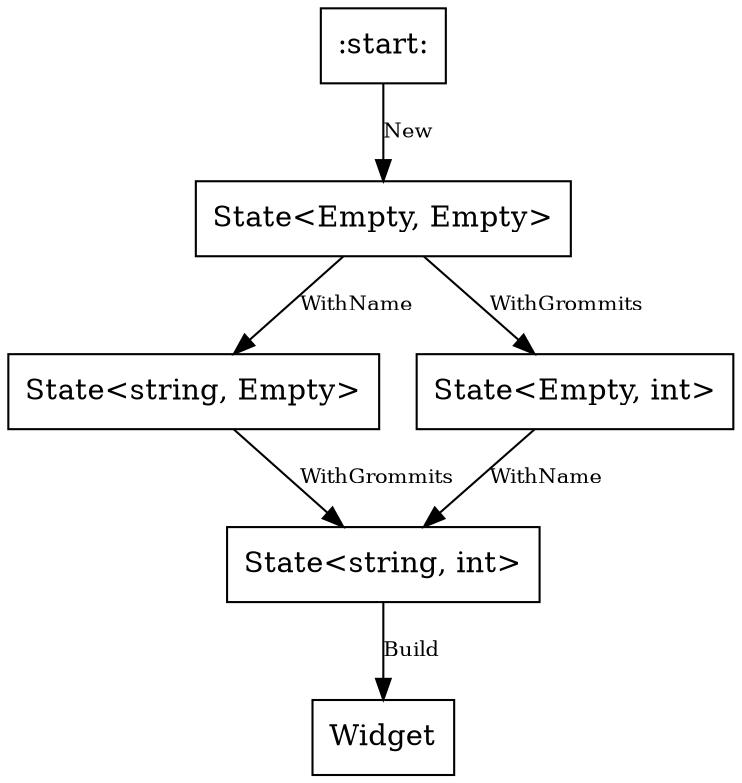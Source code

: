digraph {
	node [shape=rect];
	edge [fontsize=10];
	":start:";
	"State<Empty, Empty>";
	"State<string, Empty>";
	"State<Empty, int>";
	"State<string, int>";
	"Widget";

	":start:" -> "State<Empty, Empty>" [label="New"];
	"State<Empty, Empty>" -> "State<string, Empty>" [label="WithName"];
	"State<Empty, int>" -> "State<string, int>" [label="WithName"];
	"State<Empty, Empty>" -> "State<Empty, int>" [label="WithGrommits"];
	"State<string, Empty>" -> "State<string, int>" [label="WithGrommits"];
	"State<string, int>" -> "Widget" [label="Build"];
}

